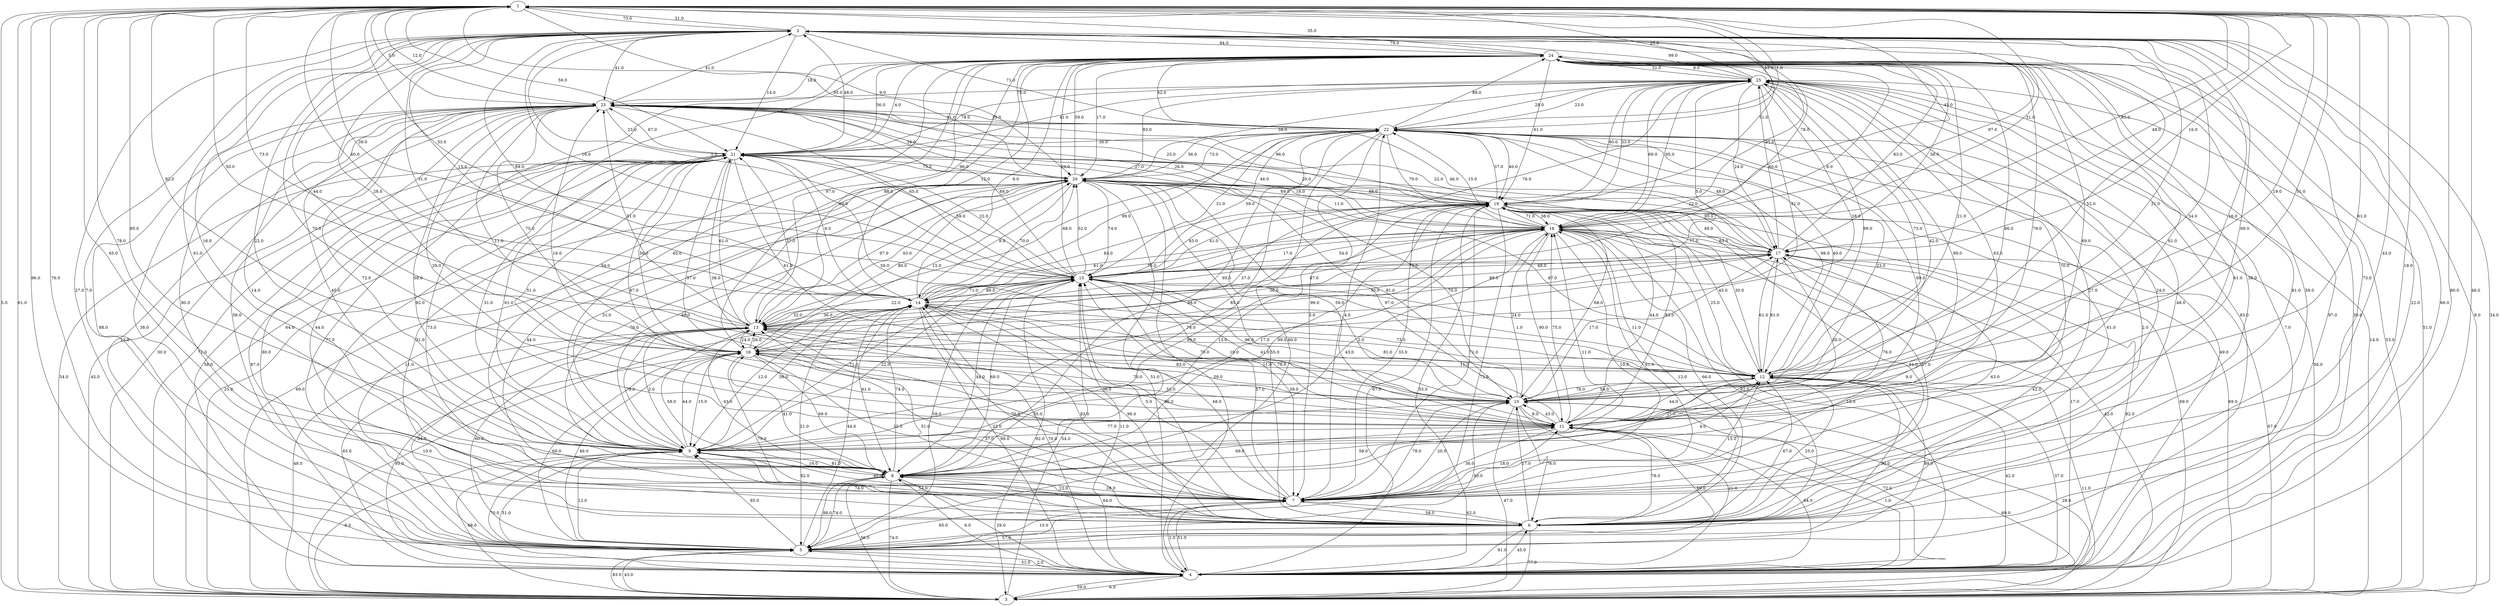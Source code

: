 strict digraph G {
  1 [ label="1" ];
  2 [ label="2" ];
  3 [ label="3" ];
  4 [ label="4" ];
  5 [ label="5" ];
  6 [ label="6" ];
  7 [ label="7" ];
  8 [ label="8" ];
  9 [ label="9" ];
  10 [ label="10" ];
  11 [ label="11" ];
  12 [ label="12" ];
  13 [ label="13" ];
  14 [ label="14" ];
  15 [ label="15" ];
  16 [ label="16" ];
  17 [ label="17" ];
  18 [ label="18" ];
  19 [ label="19" ];
  20 [ label="20" ];
  21 [ label="21" ];
  22 [ label="22" ];
  23 [ label="23" ];
  24 [ label="24" ];
  25 [ label="25" ];
  24 -> 5 [ label="92.0" ];
  22 -> 7 [ label="3.0" ];
  14 -> 1 [ label="73.0" ];
  22 -> 1 [ label="43.0" ];
  17 -> 18 [ label="77.0" ];
  7 -> 13 [ label="83.0" ];
  7 -> 18 [ label="61.0" ];
  8 -> 12 [ label="4.0" ];
  11 -> 20 [ label="97.0" ];
  8 -> 14 [ label="74.0" ];
  10 -> 17 [ label="17.0" ];
  18 -> 15 [ label="54.0" ];
  4 -> 23 [ label="13.0" ];
  4 -> 9 [ label="51.0" ];
  25 -> 2 [ label="99.0" ];
  25 -> 12 [ label="99.0" ];
  21 -> 12 [ label="61.0" ];
  20 -> 16 [ label="80.0" ];
  24 -> 17 [ label="56.0" ];
  15 -> 7 [ label="39.0" ];
  21 -> 25 [ label="78.0" ];
  11 -> 9 [ label="37.0" ];
  23 -> 12 [ label="11.0" ];
  13 -> 5 [ label="94.0" ];
  24 -> 1 [ label="35.0" ];
  16 -> 2 [ label="44.0" ];
  14 -> 22 [ label="99.0" ];
  4 -> 7 [ label="51.0" ];
  10 -> 11 [ label="8.0" ];
  10 -> 18 [ label="24.0" ];
  20 -> 15 [ label="74.0" ];
  8 -> 18 [ label="11.0" ];
  22 -> 5 [ label="60.0" ];
  8 -> 11 [ label="58.0" ];
  1 -> 4 [ label="80.0" ];
  1 -> 16 [ label="92.0" ];
  13 -> 12 [ label="81.0" ];
  24 -> 15 [ label="6.0" ];
  12 -> 20 [ label="87.0" ];
  18 -> 14 [ label="61.0" ];
  25 -> 16 [ label="28.0" ];
  25 -> 1 [ label="25.0" ];
  23 -> 1 [ label="5.0" ];
  25 -> 6 [ label="48.0" ];
  5 -> 2 [ label="7.0" ];
  16 -> 9 [ label="15.0" ];
  5 -> 16 [ label="46.0" ];
  11 -> 18 [ label="75.0" ];
  5 -> 7 [ label="65.0" ];
  17 -> 15 [ label="73.0" ];
  4 -> 5 [ label="51.0" ];
  7 -> 1 [ label="65.0" ];
  24 -> 21 [ label="56.0" ];
  23 -> 21 [ label="23.0" ];
  8 -> 15 [ label="69.0" ];
  22 -> 3 [ label="56.0" ];
  19 -> 6 [ label="94.0" ];
  9 -> 15 [ label="22.0" ];
  3 -> 19 [ label="69.0" ];
  3 -> 21 [ label="54.0" ];
  6 -> 18 [ label="12.0" ];
  25 -> 17 [ label="24.0" ];
  15 -> 19 [ label="41.0" ];
  18 -> 13 [ label="67.0" ];
  15 -> 18 [ label="17.0" ];
  24 -> 10 [ label="79.0" ];
  4 -> 18 [ label="18.0" ];
  12 -> 4 [ label="37.0" ];
  15 -> 25 [ label="76.0" ];
  4 -> 3 [ label="6.0" ];
  21 -> 19 [ label="20.0" ];
  14 -> 7 [ label="5.0" ];
  10 -> 16 [ label="70.0" ];
  24 -> 11 [ label="69.0" ];
  14 -> 10 [ label="70.0" ];
  24 -> 22 [ label="42.0" ];
  6 -> 14 [ label="96.0" ];
  8 -> 5 [ label="88.0" ];
  10 -> 2 [ label="16.0" ];
  13 -> 14 [ label="36.0" ];
  15 -> 3 [ label="92.0" ];
  10 -> 22 [ label="23.0" ];
  11 -> 8 [ label="69.0" ];
  22 -> 20 [ label="56.0" ];
  25 -> 18 [ label="69.0" ];
  6 -> 8 [ label="64.0" ];
  9 -> 25 [ label="70.0" ];
  9 -> 4 [ label="70.0" ];
  8 -> 23 [ label="14.0" ];
  18 -> 4 [ label="17.0" ];
  16 -> 18 [ label="30.0" ];
  14 -> 20 [ label="70.0" ];
  15 -> 24 [ label="29.0" ];
  19 -> 8 [ label="13.0" ];
  18 -> 8 [ label="43.0" ];
  20 -> 1 [ label="95.0" ];
  10 -> 4 [ label="21.0" ];
  3 -> 5 [ label="43.0" ];
  25 -> 14 [ label="5.0" ];
  3 -> 20 [ label="25.0" ];
  5 -> 10 [ label="93.0" ];
  9 -> 13 [ label="2.0" ];
  20 -> 24 [ label="59.0" ];
  10 -> 9 [ label="77.0" ];
  24 -> 19 [ label="61.0" ];
  1 -> 15 [ label="39.0" ];
  2 -> 8 [ label="61.0" ];
  8 -> 22 [ label="85.0" ];
  10 -> 7 [ label="78.0" ];
  9 -> 7 [ label="82.0" ];
  14 -> 21 [ label="6.0" ];
  10 -> 12 [ label="54.0" ];
  18 -> 22 [ label="15.0" ];
  24 -> 3 [ label="51.0" ];
  4 -> 24 [ label="30.0" ];
  4 -> 20 [ label="59.0" ];
  5 -> 1 [ label="76.0" ];
  18 -> 23 [ label="27.0" ];
  2 -> 12 [ label="21.0" ];
  24 -> 2 [ label="79.0" ];
  15 -> 9 [ label="71.0" ];
  21 -> 5 [ label="80.0" ];
  4 -> 10 [ label="72.0" ];
  19 -> 20 [ label="88.0" ];
  7 -> 24 [ label="61.0" ];
  24 -> 25 [ label="32.0" ];
  4 -> 19 [ label="67.0" ];
  9 -> 2 [ label="16.0" ];
  8 -> 13 [ label="43.0" ];
  18 -> 7 [ label="10.0" ];
  9 -> 21 [ label="61.0" ];
  16 -> 13 [ label="26.0" ];
  8 -> 3 [ label="74.0" ];
  18 -> 20 [ label="11.0" ];
  19 -> 23 [ label="96.0" ];
  13 -> 1 [ label="50.0" ];
  8 -> 9 [ label="16.0" ];
  13 -> 4 [ label="65.0" ];
  13 -> 20 [ label="93.0" ];
  2 -> 21 [ label="14.0" ];
  13 -> 7 [ label="35.0" ];
  21 -> 6 [ label="77.0" ];
  20 -> 14 [ label="8.0" ];
  1 -> 22 [ label="1.0" ];
  2 -> 10 [ label="34.0" ];
  14 -> 24 [ label="9.0" ];
  19 -> 7 [ label="33.0" ];
  19 -> 15 [ label="83.0" ];
  2 -> 14 [ label="15.0" ];
  13 -> 18 [ label="95.0" ];
  15 -> 8 [ label="44.0" ];
  5 -> 13 [ label="60.0" ];
  7 -> 16 [ label="22.0" ];
  23 -> 6 [ label="56.0" ];
  20 -> 7 [ label="44.0" ];
  9 -> 20 [ label="49.0" ];
  14 -> 19 [ label="84.0" ];
  19 -> 16 [ label="37.0" ];
  22 -> 23 [ label="91.0" ];
  17 -> 25 [ label="60.0" ];
  7 -> 4 [ label="1.0" ];
  12 -> 19 [ label="30.0" ];
  24 -> 4 [ label="97.0" ];
  23 -> 9 [ label="72.0" ];
  25 -> 22 [ label="28.0" ];
  3 -> 9 [ label="6.0" ];
  22 -> 25 [ label="23.0" ];
  24 -> 20 [ label="17.0" ];
  1 -> 7 [ label="43.0" ];
  20 -> 11 [ label="59.0" ];
  20 -> 10 [ label="81.0" ];
  14 -> 8 [ label="61.0" ];
  5 -> 3 [ label="83.0" ];
  9 -> 6 [ label="54.0" ];
  8 -> 4 [ label="29.0" ];
  1 -> 21 [ label="59.0" ];
  17 -> 13 [ label="36.0" ];
  7 -> 10 [ label="20.0" ];
  15 -> 14 [ label="89.0" ];
  8 -> 1 [ label="78.0" ];
  15 -> 2 [ label="1.0" ];
  4 -> 6 [ label="45.0" ];
  2 -> 11 [ label="70.0" ];
  12 -> 2 [ label="52.0" ];
  1 -> 12 [ label="19.0" ];
  20 -> 6 [ label="55.0" ];
  9 -> 16 [ label="44.0" ];
  21 -> 11 [ label="87.0" ];
  6 -> 1 [ label="18.0" ];
  24 -> 6 [ label="81.0" ];
  21 -> 7 [ label="44.0" ];
  11 -> 24 [ label="61.0" ];
  6 -> 13 [ label="51.0" ];
  2 -> 3 [ label="9.0" ];
  25 -> 19 [ label="33.0" ];
  25 -> 23 [ label="75.0" ];
  23 -> 7 [ label="80.0" ];
  15 -> 23 [ label="88.0" ];
  15 -> 13 [ label="22.0" ];
  3 -> 4 [ label="59.0" ];
  12 -> 17 [ label="81.0" ];
  6 -> 4 [ label="91.0" ];
  25 -> 13 [ label="81.0" ];
  20 -> 25 [ label="39.0" ];
  10 -> 13 [ label="11.0" ];
  25 -> 20 [ label="93.0" ];
  1 -> 5 [ label="96.0" ];
  3 -> 24 [ label="64.0" ];
  6 -> 22 [ label="2.0" ];
  20 -> 22 [ label="73.0" ];
  21 -> 20 [ label="75.0" ];
  10 -> 21 [ label="38.0" ];
  22 -> 19 [ label="40.0" ];
  11 -> 2 [ label="69.0" ];
  16 -> 6 [ label="79.0" ];
  11 -> 4 [ label="64.0" ];
  12 -> 6 [ label="25.0" ];
  22 -> 13 [ label="68.0" ];
  9 -> 3 [ label="68.0" ];
  14 -> 3 [ label="10.0" ];
  16 -> 12 [ label="11.0" ];
  15 -> 22 [ label="59.0" ];
  5 -> 18 [ label="82.0" ];
  20 -> 13 [ label="97.0" ];
  20 -> 9 [ label="31.0" ];
  2 -> 15 [ label="16.0" ];
  9 -> 18 [ label="99.0" ];
  19 -> 22 [ label="37.0" ];
  18 -> 17 [ label="65.0" ];
  3 -> 13 [ label="48.0" ];
  21 -> 9 [ label="31.0" ];
  7 -> 14 [ label="48.0" ];
  9 -> 23 [ label="58.0" ];
  11 -> 15 [ label="41.0" ];
  3 -> 11 [ label="69.0" ];
  14 -> 18 [ label="70.0" ];
  4 -> 2 [ label="66.0" ];
  22 -> 21 [ label="30.0" ];
  13 -> 23 [ label="51.0" ];
  14 -> 4 [ label="99.0" ];
  13 -> 2 [ label="31.0" ];
  19 -> 4 [ label="55.0" ];
  3 -> 25 [ label="53.0" ];
  9 -> 14 [ label="56.0" ];
  10 -> 23 [ label="16.0" ];
  9 -> 19 [ label="78.0" ];
  7 -> 11 [ label="18.0" ];
  2 -> 23 [ label="41.0" ];
  10 -> 6 [ label="76.0" ];
  18 -> 2 [ label="78.0" ];
  25 -> 3 [ label="14.0" ];
  21 -> 4 [ label="58.0" ];
  1 -> 18 [ label="85.0" ];
  7 -> 22 [ label="4.0" ];
  17 -> 1 [ label="48.0" ];
  19 -> 21 [ label="46.0" ];
  9 -> 5 [ label="12.0" ];
  1 -> 23 [ label="12.0" ];
  9 -> 17 [ label="76.0" ];
  13 -> 16 [ label="24.0" ];
  14 -> 6 [ label="70.0" ];
  21 -> 17 [ label="22.0" ];
  9 -> 8 [ label="81.0" ];
  25 -> 11 [ label="89.0" ];
  24 -> 23 [ label="18.0" ];
  12 -> 25 [ label="73.0" ];
  3 -> 15 [ label="54.0" ];
  12 -> 5 [ label="30.0" ];
  23 -> 5 [ label="88.0" ];
  19 -> 25 [ label="80.0" ];
  13 -> 24 [ label="88.0" ];
  14 -> 17 [ label="89.0" ];
  4 -> 12 [ label="42.0" ];
  24 -> 8 [ label="94.0" ];
  7 -> 21 [ label="73.0" ];
  20 -> 8 [ label="76.0" ];
  10 -> 3 [ label="47.0" ];
  12 -> 10 [ label="76.0" ];
  6 -> 19 [ label="27.0" ];
  7 -> 8 [ label="28.0" ];
  16 -> 21 [ label="56.0" ];
  12 -> 1 [ label="51.0" ];
  14 -> 11 [ label="78.0" ];
  11 -> 10 [ label="43.0" ];
  8 -> 19 [ label="99.0" ];
  4 -> 25 [ label="7.0" ];
  10 -> 24 [ label="86.0" ];
  10 -> 15 [ label="96.0" ];
  20 -> 4 [ label="51.0" ];
  5 -> 8 [ label="74.0" ];
  4 -> 16 [ label="95.0" ];
  20 -> 21 [ label="96.0" ];
  7 -> 6 [ label="58.0" ];
  7 -> 19 [ label="71.0" ];
  9 -> 1 [ label="95.0" ];
  14 -> 13 [ label="32.0" ];
  7 -> 15 [ label="57.0" ];
  16 -> 5 [ label="69.0" ];
  24 -> 13 [ label="97.0" ];
  18 -> 9 [ label="17.0" ];
  7 -> 25 [ label="27.0" ];
  7 -> 17 [ label="63.0" ];
  22 -> 17 [ label="48.0" ];
  12 -> 24 [ label="21.0" ];
  18 -> 25 [ label="95.0" ];
  24 -> 14 [ label="12.0" ];
  18 -> 11 [ label="90.0" ];
  17 -> 11 [ label="50.0" ];
  1 -> 14 [ label="60.0" ];
  11 -> 25 [ label="63.0" ];
  4 -> 11 [ label="1.0" ];
  24 -> 18 [ label="95.0" ];
  2 -> 4 [ label="22.0" ];
  16 -> 7 [ label="12.0" ];
  17 -> 24 [ label="83.0" ];
  17 -> 20 [ label="95.0" ];
  1 -> 3 [ label="5.0" ];
  18 -> 1 [ label="31.0" ];
  5 -> 15 [ label="58.0" ];
  21 -> 13 [ label="61.0" ];
  2 -> 24 [ label="94.0" ];
  11 -> 22 [ label="69.0" ];
  15 -> 20 [ label="52.0" ];
  15 -> 12 [ label="1.0" ];
  25 -> 21 [ label="41.0" ];
  14 -> 2 [ label="69.0" ];
  23 -> 15 [ label="65.0" ];
  16 -> 24 [ label="69.0" ];
  10 -> 20 [ label="70.0" ];
  6 -> 3 [ label="77.0" ];
  5 -> 4 [ label="2.0" ];
  1 -> 20 [ label="9.0" ];
  13 -> 9 [ label="79.0" ];
  23 -> 16 [ label="75.0" ];
  14 -> 5 [ label="21.0" ];
  21 -> 2 [ label="48.0" ];
  20 -> 19 [ label="69.0" ];
  10 -> 25 [ label="42.0" ];
  19 -> 2 [ label="51.0" ];
  19 -> 11 [ label="44.0" ];
  2 -> 9 [ label="22.0" ];
  1 -> 2 [ label="73.0" ];
  8 -> 7 [ label="22.0" ];
  17 -> 12 [ label="61.0" ];
  18 -> 12 [ label="25.0" ];
  5 -> 9 [ label="85.0" ];
  6 -> 7 [ label="62.0" ];
  5 -> 25 [ label="83.0" ];
  23 -> 17 [ label="22.0" ];
  6 -> 2 [ label="73.0" ];
  3 -> 2 [ label="34.0" ];
  17 -> 6 [ label="42.0" ];
  23 -> 2 [ label="41.0" ];
  25 -> 24 [ label="8.0" ];
  18 -> 3 [ label="42.0" ];
  4 -> 21 [ label="87.0" ];
  11 -> 7 [ label="36.0" ];
  19 -> 3 [ label="69.0" ];
  19 -> 17 [ label="49.0" ];
  21 -> 24 [ label="4.0" ];
  6 -> 21 [ label="31.0" ];
  14 -> 12 [ label="73.0" ];
  21 -> 15 [ label="59.0" ];
  23 -> 22 [ label="39.0" ];
  13 -> 8 [ label="58.0" ];
  22 -> 6 [ label="61.0" ];
  4 -> 14 [ label="70.0" ];
  2 -> 1 [ label="31.0" ];
  16 -> 11 [ label="30.0" ];
  1 -> 17 [ label="16.0" ];
  16 -> 20 [ label="15.0" ];
  24 -> 9 [ label="65.0" ];
  21 -> 3 [ label="45.0" ];
  3 -> 8 [ label="56.0" ];
  17 -> 23 [ label="46.0" ];
  21 -> 10 [ label="57.0" ];
  2 -> 18 [ label="97.0" ];
  18 -> 6 [ label="66.0" ];
  17 -> 3 [ label="67.0" ];
  19 -> 10 [ label="68.0" ];
  2 -> 22 [ label="71.0" ];
  7 -> 5 [ label="10.0" ];
  11 -> 19 [ label="83.0" ];
  15 -> 21 [ label="22.0" ];
  1 -> 19 [ label="45.0" ];
  23 -> 20 [ label="34.0" ];
  22 -> 18 [ label="70.0" ];
  18 -> 21 [ label="16.0" ];
  6 -> 9 [ label="74.0" ];
  15 -> 1 [ label="33.0" ];
  18 -> 19 [ label="71.0" ];
  22 -> 8 [ label="98.0" ];
  24 -> 7 [ label="38.0" ];
  15 -> 17 [ label="49.0" ];
  13 -> 21 [ label="37.0" ];
  17 -> 7 [ label="9.0" ];
  12 -> 22 [ label="40.0" ];
  7 -> 12 [ label="15.0" ];
  5 -> 14 [ label="44.0" ];
  11 -> 12 [ label="44.0" ];
  5 -> 23 [ label="38.0" ];
  6 -> 5 [ label="57.0" ];
  6 -> 24 [ label="59.0" ];
  2 -> 16 [ label="28.0" ];
  3 -> 10 [ label="28.0" ];
  23 -> 8 [ label="45.0" ];
  4 -> 15 [ label="11.0" ];
  7 -> 9 [ label="40.0" ];
  23 -> 11 [ label="29.0" ];
  13 -> 10 [ label="83.0" ];
  14 -> 15 [ label="71.0" ];
  6 -> 12 [ label="67.0" ];
  6 -> 11 [ label="78.0" ];
  15 -> 6 [ label="96.0" ];
  17 -> 4 [ label="82.0" ];
  11 -> 16 [ label="53.0" ];
  15 -> 11 [ label="19.0" ];
  20 -> 3 [ label="69.0" ];
  4 -> 1 [ label="48.0" ];
  23 -> 19 [ label="25.0" ];
  6 -> 10 [ label="17.0" ];
  16 -> 17 [ label="99.0" ];
  15 -> 10 [ label="2.0" ];
  11 -> 5 [ label="69.0" ];
  22 -> 24 [ label="88.0" ];
  2 -> 5 [ label="27.0" ];
  21 -> 23 [ label="67.0" ];
  19 -> 5 [ label="73.0" ];
  4 -> 22 [ label="49.0" ];
  19 -> 18 [ label="38.0" ];
  4 -> 8 [ label="6.0" ];
  5 -> 12 [ label="89.0" ];
  12 -> 9 [ label="37.0" ];
  16 -> 8 [ label="69.0" ];
  23 -> 18 [ label="26.0" ];
  14 -> 9 [ label="12.0" ];
  25 -> 7 [ label="24.0" ];
  19 -> 12 [ label="45.0" ];
  3 -> 1 [ label="61.0" ];
  23 -> 3 [ label="71.0" ];
  22 -> 15 [ label="31.0" ];
  20 -> 5 [ label="11.0" ];
  11 -> 21 [ label="51.0" ];
  8 -> 16 [ label="41.0" ];
  1 -> 11 [ label="61.0" ];
  22 -> 12 [ label="98.0" ];
  12 -> 21 [ label="59.0" ];
  12 -> 15 [ label="11.0" ];
  3 -> 23 [ label="30.0" ];
  12 -> 3 [ label="11.0" ];
}
